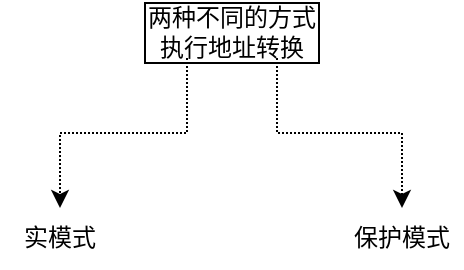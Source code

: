 <mxfile version="22.0.8" type="device" pages="6">
  <diagram name="总览" id="总览">
    <mxGraphModel dx="1221" dy="786" grid="0" gridSize="10" guides="1" tooltips="1" connect="1" arrows="1" fold="1" page="1" pageScale="1" pageWidth="827" pageHeight="1169" math="0" shadow="0">
      <root>
        <mxCell id="0" />
        <mxCell id="1" parent="0" />
        <mxCell id="tv5iXSpiIejumZKHIpF6-8" style="edgeStyle=orthogonalEdgeStyle;rounded=0;orthogonalLoop=1;jettySize=auto;html=1;exitX=0.25;exitY=1;exitDx=0;exitDy=0;entryX=0.5;entryY=0;entryDx=0;entryDy=0;dashed=1;dashPattern=1 1;" edge="1" parent="1" source="tv5iXSpiIejumZKHIpF6-1" target="tv5iXSpiIejumZKHIpF6-3">
          <mxGeometry relative="1" as="geometry" />
        </mxCell>
        <mxCell id="tv5iXSpiIejumZKHIpF6-9" style="edgeStyle=orthogonalEdgeStyle;rounded=0;orthogonalLoop=1;jettySize=auto;html=1;exitX=0.75;exitY=1;exitDx=0;exitDy=0;entryX=0.5;entryY=0;entryDx=0;entryDy=0;dashed=1;dashPattern=1 1;" edge="1" parent="1" source="tv5iXSpiIejumZKHIpF6-1" target="tv5iXSpiIejumZKHIpF6-2">
          <mxGeometry relative="1" as="geometry" />
        </mxCell>
        <mxCell id="tv5iXSpiIejumZKHIpF6-1" value="两种不同的方式执行地址转换" style="text;html=1;strokeColor=none;fillColor=none;align=center;verticalAlign=middle;whiteSpace=wrap;rounded=0;labelBorderColor=default;" vertex="1" parent="1">
          <mxGeometry x="161" y="81" width="90" height="27" as="geometry" />
        </mxCell>
        <mxCell id="tv5iXSpiIejumZKHIpF6-2" value="保护模式" style="text;html=1;strokeColor=none;fillColor=none;align=center;verticalAlign=middle;whiteSpace=wrap;rounded=0;" vertex="1" parent="1">
          <mxGeometry x="261" y="183" width="60" height="30" as="geometry" />
        </mxCell>
        <mxCell id="tv5iXSpiIejumZKHIpF6-3" value="实模式" style="text;html=1;strokeColor=none;fillColor=none;align=center;verticalAlign=middle;whiteSpace=wrap;rounded=0;" vertex="1" parent="1">
          <mxGeometry x="90" y="183" width="60" height="30" as="geometry" />
        </mxCell>
      </root>
    </mxGraphModel>
  </diagram>
  <diagram name="段选择器和段寄存器 Segment Selectors and Segmentation Registers" id="段选择器和段寄存器 Segment Selectors and Segmentation Registers">
    <mxGraphModel dx="1221" dy="786" grid="0" gridSize="10" guides="1" tooltips="1" connect="1" arrows="1" fold="1" page="1" pageScale="1" pageWidth="827" pageHeight="1169" math="0" shadow="0">
      <root>
        <mxCell id="0" />
        <mxCell id="1" parent="0" />
        <mxCell id="KNQ26-srj7X2-f6I845y-35" style="edgeStyle=orthogonalEdgeStyle;rounded=0;orthogonalLoop=1;jettySize=auto;html=1;entryX=0.25;entryY=0;entryDx=0;entryDy=0;dashed=1;dashPattern=1 1;" edge="1" parent="1" source="KNQ26-srj7X2-f6I845y-1" target="KNQ26-srj7X2-f6I845y-3">
          <mxGeometry relative="1" as="geometry" />
        </mxCell>
        <mxCell id="KNQ26-srj7X2-f6I845y-1" value="逻辑地址由两部分组成:段标识符和指定段内相对地址的偏移量。" style="text;whiteSpace=wrap;html=1;" vertex="1" parent="1">
          <mxGeometry x="261" y="205" width="367" height="29" as="geometry" />
        </mxCell>
        <mxCell id="KNQ26-srj7X2-f6I845y-13" style="edgeStyle=orthogonalEdgeStyle;rounded=0;orthogonalLoop=1;jettySize=auto;html=1;entryX=0.5;entryY=0;entryDx=0;entryDy=0;dashed=1;dashPattern=1 1;" edge="1" parent="1" source="KNQ26-srj7X2-f6I845y-4" target="KNQ26-srj7X2-f6I845y-1">
          <mxGeometry relative="1" as="geometry" />
        </mxCell>
        <mxCell id="KNQ26-srj7X2-f6I845y-4" value="逻辑地址" style="rounded=0;whiteSpace=wrap;html=1;dashed=1;" vertex="1" parent="1">
          <mxGeometry x="85" y="111" width="720" height="60" as="geometry" />
        </mxCell>
        <mxCell id="KNQ26-srj7X2-f6I845y-6" value="" style="group;dashed=1;" vertex="1" connectable="0" parent="1">
          <mxGeometry x="81" y="264" width="721" height="60" as="geometry" />
        </mxCell>
        <mxCell id="KNQ26-srj7X2-f6I845y-2" value="段标识符（段选择符）16位" style="rounded=0;whiteSpace=wrap;html=1;movable=1;resizable=1;rotatable=1;deletable=1;editable=1;locked=0;connectable=1;dashed=1;" vertex="1" parent="KNQ26-srj7X2-f6I845y-6">
          <mxGeometry width="244" height="60" as="geometry" />
        </mxCell>
        <mxCell id="KNQ26-srj7X2-f6I845y-3" value="偏移量 32位" style="rounded=0;whiteSpace=wrap;html=1;movable=1;resizable=1;rotatable=1;deletable=1;editable=1;locked=0;connectable=1;dashed=1;" vertex="1" parent="KNQ26-srj7X2-f6I845y-6">
          <mxGeometry x="244" width="477" height="60" as="geometry" />
        </mxCell>
        <mxCell id="KNQ26-srj7X2-f6I845y-31" value="" style="group" vertex="1" connectable="0" parent="1">
          <mxGeometry x="81" y="378" width="237" height="60" as="geometry" />
        </mxCell>
        <mxCell id="KNQ26-srj7X2-f6I845y-25" value="索引号 14位" style="rounded=0;whiteSpace=wrap;html=1;movable=1;resizable=1;rotatable=1;deletable=1;editable=1;locked=0;connectable=1;dashed=1;container=0;" vertex="1" parent="KNQ26-srj7X2-f6I845y-31">
          <mxGeometry width="181" height="60" as="geometry" />
        </mxCell>
        <mxCell id="KNQ26-srj7X2-f6I845y-27" value="TI&lt;br&gt;1位" style="rounded=0;whiteSpace=wrap;html=1;movable=1;resizable=1;rotatable=1;deletable=1;editable=1;locked=0;connectable=1;dashed=1;container=0;" vertex="1" parent="KNQ26-srj7X2-f6I845y-31">
          <mxGeometry x="181" width="28" height="60" as="geometry" />
        </mxCell>
        <mxCell id="KNQ26-srj7X2-f6I845y-28" value="RPL&lt;br&gt;1位" style="rounded=0;whiteSpace=wrap;html=1;movable=1;resizable=1;rotatable=1;deletable=1;editable=1;locked=0;connectable=1;dashed=1;container=0;" vertex="1" parent="KNQ26-srj7X2-f6I845y-31">
          <mxGeometry x="209" width="28" height="60" as="geometry" />
        </mxCell>
        <mxCell id="KNQ26-srj7X2-f6I845y-30" style="edgeStyle=orthogonalEdgeStyle;rounded=0;orthogonalLoop=1;jettySize=auto;html=1;entryX=0.678;entryY=0.039;entryDx=0;entryDy=0;entryPerimeter=0;dashed=1;dashPattern=1 1;" edge="1" parent="1" source="KNQ26-srj7X2-f6I845y-2" target="KNQ26-srj7X2-f6I845y-25">
          <mxGeometry relative="1" as="geometry">
            <mxPoint x="203" y="386.667" as="targetPoint" />
          </mxGeometry>
        </mxCell>
        <mxCell id="KNQ26-srj7X2-f6I845y-33" style="edgeStyle=orthogonalEdgeStyle;rounded=0;orthogonalLoop=1;jettySize=auto;html=1;entryX=0.5;entryY=0;entryDx=0;entryDy=0;dashed=1;dashPattern=1 1;" edge="1" parent="1" source="KNQ26-srj7X2-f6I845y-25" target="KNQ26-srj7X2-f6I845y-17">
          <mxGeometry relative="1" as="geometry" />
        </mxCell>
        <mxCell id="KNQ26-srj7X2-f6I845y-34" value="" style="group" vertex="1" connectable="0" parent="1">
          <mxGeometry x="50" y="486" width="244" height="143" as="geometry" />
        </mxCell>
        <mxCell id="KNQ26-srj7X2-f6I845y-17" value="为了方便快速检索段选择器，处理器提供了段寄存器，其唯一目的是保存段选择符。" style="text;whiteSpace=wrap;html=1;container=0;" vertex="1" parent="KNQ26-srj7X2-f6I845y-34">
          <mxGeometry x="3" width="238" height="41" as="geometry" />
        </mxCell>
        <mxCell id="KNQ26-srj7X2-f6I845y-20" value="段寄存器" style="rounded=0;whiteSpace=wrap;html=1;movable=1;resizable=1;rotatable=1;deletable=1;editable=1;locked=0;connectable=1;container=0;" vertex="1" parent="KNQ26-srj7X2-f6I845y-34">
          <mxGeometry y="83" width="244" height="60" as="geometry" />
        </mxCell>
        <mxCell id="KNQ26-srj7X2-f6I845y-22" style="edgeStyle=orthogonalEdgeStyle;rounded=0;orthogonalLoop=1;jettySize=auto;html=1;entryX=0.5;entryY=0;entryDx=0;entryDy=0;dashed=1;dashPattern=1 1;" edge="1" parent="KNQ26-srj7X2-f6I845y-34" source="KNQ26-srj7X2-f6I845y-17" target="KNQ26-srj7X2-f6I845y-20">
          <mxGeometry relative="1" as="geometry" />
        </mxCell>
      </root>
    </mxGraphModel>
  </diagram>
  <diagram name="段描述符 Segment Descriptors" id="段描述符 Segment Descriptors">
    <mxGraphModel dx="1436" dy="925" grid="0" gridSize="10" guides="1" tooltips="1" connect="1" arrows="1" fold="1" page="1" pageScale="1" pageWidth="827" pageHeight="1169" math="0" shadow="0">
      <root>
        <mxCell id="0" />
        <mxCell id="1" parent="0" />
        <mxCell id="fHKCDDGtWjm0DebnSbes-6" style="edgeStyle=orthogonalEdgeStyle;rounded=0;orthogonalLoop=1;jettySize=auto;html=1;entryX=0.5;entryY=0;entryDx=0;entryDy=0;dashed=1;dashPattern=1 1;" edge="1" parent="1" source="EfzD0NuxS5N4ZFLKiu7Y-2" target="fHKCDDGtWjm0DebnSbes-3">
          <mxGeometry relative="1" as="geometry" />
        </mxCell>
        <mxCell id="fHKCDDGtWjm0DebnSbes-12" style="edgeStyle=orthogonalEdgeStyle;rounded=0;orthogonalLoop=1;jettySize=auto;html=1;exitX=0.5;exitY=1;exitDx=0;exitDy=0;entryX=0.5;entryY=0;entryDx=0;entryDy=0;dashed=1;dashPattern=1 1;" edge="1" parent="1" source="EfzD0NuxS5N4ZFLKiu7Y-2" target="fHKCDDGtWjm0DebnSbes-4">
          <mxGeometry relative="1" as="geometry" />
        </mxCell>
        <mxCell id="fHKCDDGtWjm0DebnSbes-13" style="edgeStyle=orthogonalEdgeStyle;rounded=0;orthogonalLoop=1;jettySize=auto;html=1;exitX=0.5;exitY=1;exitDx=0;exitDy=0;dashed=1;dashPattern=1 1;" edge="1" parent="1" source="EfzD0NuxS5N4ZFLKiu7Y-2" target="fHKCDDGtWjm0DebnSbes-5">
          <mxGeometry relative="1" as="geometry" />
        </mxCell>
        <mxCell id="EfzD0NuxS5N4ZFLKiu7Y-2" value="每个段由一个8字节的段描述符表示，该段描述符描述了段的特征" style="text;html=1;strokeColor=none;fillColor=none;align=center;verticalAlign=middle;whiteSpace=wrap;rounded=0;" vertex="1" parent="1">
          <mxGeometry x="70" y="304" width="187" height="27" as="geometry" />
        </mxCell>
        <mxCell id="fHKCDDGtWjm0DebnSbes-1" style="edgeStyle=orthogonalEdgeStyle;rounded=0;orthogonalLoop=1;jettySize=auto;html=1;entryX=0.5;entryY=0;entryDx=0;entryDy=0;dashed=1;dashPattern=1 1;" edge="1" parent="1" source="EfzD0NuxS5N4ZFLKiu7Y-3" target="EfzD0NuxS5N4ZFLKiu7Y-2">
          <mxGeometry relative="1" as="geometry" />
        </mxCell>
        <mxCell id="EfzD0NuxS5N4ZFLKiu7Y-3" value="段描述符" style="rounded=0;whiteSpace=wrap;html=1;dashed=1;" vertex="1" parent="1">
          <mxGeometry x="103.5" y="191" width="120" height="60" as="geometry" />
        </mxCell>
        <mxCell id="fHKCDDGtWjm0DebnSbes-195" style="edgeStyle=orthogonalEdgeStyle;rounded=0;orthogonalLoop=1;jettySize=auto;html=1;entryX=0.25;entryY=0;entryDx=0;entryDy=0;fillColor=#f5f5f5;strokeColor=#666666;exitX=0.5;exitY=1;exitDx=0;exitDy=0;dashed=1;dashPattern=1 1;" edge="1" parent="1" source="fHKCDDGtWjm0DebnSbes-3" target="fHKCDDGtWjm0DebnSbes-81">
          <mxGeometry relative="1" as="geometry">
            <mxPoint x="129" y="456" as="sourcePoint" />
          </mxGeometry>
        </mxCell>
        <mxCell id="fHKCDDGtWjm0DebnSbes-3" value="代码段描述符" style="text;html=1;strokeColor=#666666;fillColor=#f5f5f5;align=center;verticalAlign=middle;whiteSpace=wrap;rounded=0;fontColor=#333333;" vertex="1" parent="1">
          <mxGeometry x="74" y="429" width="78" height="24" as="geometry" />
        </mxCell>
        <mxCell id="fHKCDDGtWjm0DebnSbes-4" value="数据段描述符" style="text;html=1;strokeColor=#6c8ebf;fillColor=#dae8fc;align=center;verticalAlign=middle;whiteSpace=wrap;rounded=0;" vertex="1" parent="1">
          <mxGeometry x="197" y="429" width="78" height="24" as="geometry" />
        </mxCell>
        <mxCell id="fHKCDDGtWjm0DebnSbes-5" value="任务状态段描述符" style="text;html=1;strokeColor=#82b366;fillColor=#d5e8d4;align=center;verticalAlign=middle;whiteSpace=wrap;rounded=0;" vertex="1" parent="1">
          <mxGeometry x="305" y="430" width="99" height="24" as="geometry" />
        </mxCell>
        <mxCell id="fHKCDDGtWjm0DebnSbes-101" value="" style="group;fillColor=#f5f5f5;fontColor=#333333;strokeColor=#666666;" vertex="1" connectable="0" parent="1">
          <mxGeometry x="74" y="519" width="1260" height="60" as="geometry" />
        </mxCell>
        <mxCell id="fHKCDDGtWjm0DebnSbes-81" value="BASE 8位" style="rounded=0;whiteSpace=wrap;html=1;fillColor=#f5f5f5;fontColor=#333333;strokeColor=#666666;" vertex="1" parent="fHKCDDGtWjm0DebnSbes-101">
          <mxGeometry width="160" height="60" as="geometry" />
        </mxCell>
        <mxCell id="fHKCDDGtWjm0DebnSbes-82" value="G &lt;br&gt;1位" style="rounded=0;whiteSpace=wrap;html=1;fillColor=#f5f5f5;fontColor=#333333;strokeColor=#666666;" vertex="1" parent="fHKCDDGtWjm0DebnSbes-101">
          <mxGeometry x="160" width="20" height="60" as="geometry" />
        </mxCell>
        <mxCell id="fHKCDDGtWjm0DebnSbes-83" value="B&lt;br&gt;1位" style="rounded=0;whiteSpace=wrap;html=1;fillColor=#f5f5f5;fontColor=#333333;strokeColor=#666666;" vertex="1" parent="fHKCDDGtWjm0DebnSbes-101">
          <mxGeometry x="179.5" width="20" height="60" as="geometry" />
        </mxCell>
        <mxCell id="fHKCDDGtWjm0DebnSbes-84" value="0" style="rounded=0;whiteSpace=wrap;html=1;fillColor=#f5f5f5;fontColor=#333333;strokeColor=#666666;" vertex="1" parent="fHKCDDGtWjm0DebnSbes-101">
          <mxGeometry x="199.5" width="20" height="60" as="geometry" />
        </mxCell>
        <mxCell id="fHKCDDGtWjm0DebnSbes-85" value="A&lt;br style=&quot;font-size: 12px;&quot;&gt;V&lt;br style=&quot;font-size: 12px;&quot;&gt;L" style="rounded=0;whiteSpace=wrap;html=1;fontSize=12;fillColor=#f5f5f5;fontColor=#333333;strokeColor=#666666;" vertex="1" parent="fHKCDDGtWjm0DebnSbes-101">
          <mxGeometry x="219.5" width="20" height="60" as="geometry" />
        </mxCell>
        <mxCell id="fHKCDDGtWjm0DebnSbes-86" value="LIMIT 4位" style="rounded=0;whiteSpace=wrap;html=1;fillColor=#f5f5f5;fontColor=#333333;strokeColor=#666666;" vertex="1" parent="fHKCDDGtWjm0DebnSbes-101">
          <mxGeometry x="239.5" width="80" height="60" as="geometry" />
        </mxCell>
        <mxCell id="fHKCDDGtWjm0DebnSbes-87" value="1" style="rounded=0;whiteSpace=wrap;html=1;fontSize=12;fillColor=#f5f5f5;fontColor=#333333;strokeColor=#666666;" vertex="1" parent="fHKCDDGtWjm0DebnSbes-101">
          <mxGeometry x="319.5" width="20" height="60" as="geometry" />
        </mxCell>
        <mxCell id="fHKCDDGtWjm0DebnSbes-88" value="D&lt;br&gt;P&lt;br&gt;L" style="rounded=0;whiteSpace=wrap;html=1;fontSize=12;fillColor=#f5f5f5;fontColor=#333333;strokeColor=#666666;" vertex="1" parent="fHKCDDGtWjm0DebnSbes-101">
          <mxGeometry x="340" width="20" height="60" as="geometry" />
        </mxCell>
        <mxCell id="fHKCDDGtWjm0DebnSbes-89" value="S&lt;br&gt;=&lt;br&gt;1" style="rounded=0;whiteSpace=wrap;html=1;fontSize=12;fillColor=#f5f5f5;fontColor=#333333;strokeColor=#666666;" vertex="1" parent="fHKCDDGtWjm0DebnSbes-101">
          <mxGeometry x="360" width="20" height="60" as="geometry" />
        </mxCell>
        <mxCell id="fHKCDDGtWjm0DebnSbes-90" value="TYPE 4位" style="rounded=0;whiteSpace=wrap;html=1;fontSize=12;fillColor=#f5f5f5;fontColor=#333333;strokeColor=#666666;" vertex="1" parent="fHKCDDGtWjm0DebnSbes-101">
          <mxGeometry x="380" width="80" height="60" as="geometry" />
        </mxCell>
        <mxCell id="fHKCDDGtWjm0DebnSbes-91" value="BASE 24位" style="rounded=0;whiteSpace=wrap;html=1;fontSize=12;fillColor=#f5f5f5;fontColor=#333333;strokeColor=#666666;" vertex="1" parent="fHKCDDGtWjm0DebnSbes-101">
          <mxGeometry x="460" width="480" height="60" as="geometry" />
        </mxCell>
        <mxCell id="fHKCDDGtWjm0DebnSbes-100" value="LIMIT 24位" style="rounded=0;whiteSpace=wrap;html=1;fontSize=12;fillColor=#f5f5f5;fontColor=#333333;strokeColor=#666666;" vertex="1" parent="fHKCDDGtWjm0DebnSbes-101">
          <mxGeometry x="940" width="320" height="60" as="geometry" />
        </mxCell>
        <mxCell id="fHKCDDGtWjm0DebnSbes-141" value="" style="group;fillColor=#dae8fc;strokeColor=#6c8ebf;" vertex="1" connectable="0" parent="1">
          <mxGeometry x="76" y="619" width="1260" height="60" as="geometry" />
        </mxCell>
        <mxCell id="fHKCDDGtWjm0DebnSbes-142" value="BASE 8位" style="rounded=0;whiteSpace=wrap;html=1;fillColor=#dae8fc;strokeColor=#6c8ebf;" vertex="1" parent="fHKCDDGtWjm0DebnSbes-141">
          <mxGeometry width="160" height="60" as="geometry" />
        </mxCell>
        <mxCell id="fHKCDDGtWjm0DebnSbes-143" value="G &lt;br&gt;1位" style="rounded=0;whiteSpace=wrap;html=1;fillColor=#dae8fc;strokeColor=#6c8ebf;" vertex="1" parent="fHKCDDGtWjm0DebnSbes-141">
          <mxGeometry x="160" width="20" height="60" as="geometry" />
        </mxCell>
        <mxCell id="fHKCDDGtWjm0DebnSbes-144" value="D&lt;br&gt;1位" style="rounded=0;whiteSpace=wrap;html=1;fillColor=#dae8fc;strokeColor=#6c8ebf;" vertex="1" parent="fHKCDDGtWjm0DebnSbes-141">
          <mxGeometry x="179.5" width="20" height="60" as="geometry" />
        </mxCell>
        <mxCell id="fHKCDDGtWjm0DebnSbes-145" value="0" style="rounded=0;whiteSpace=wrap;html=1;fillColor=#dae8fc;strokeColor=#6c8ebf;" vertex="1" parent="fHKCDDGtWjm0DebnSbes-141">
          <mxGeometry x="199.5" width="20" height="60" as="geometry" />
        </mxCell>
        <mxCell id="fHKCDDGtWjm0DebnSbes-146" value="A&lt;br style=&quot;font-size: 12px;&quot;&gt;V&lt;br style=&quot;font-size: 12px;&quot;&gt;L" style="rounded=0;whiteSpace=wrap;html=1;fontSize=12;fillColor=#dae8fc;strokeColor=#6c8ebf;" vertex="1" parent="fHKCDDGtWjm0DebnSbes-141">
          <mxGeometry x="219.5" width="20" height="60" as="geometry" />
        </mxCell>
        <mxCell id="fHKCDDGtWjm0DebnSbes-147" value="LIMIT 4位" style="rounded=0;whiteSpace=wrap;html=1;fillColor=#dae8fc;strokeColor=#6c8ebf;" vertex="1" parent="fHKCDDGtWjm0DebnSbes-141">
          <mxGeometry x="239.5" width="80" height="60" as="geometry" />
        </mxCell>
        <mxCell id="fHKCDDGtWjm0DebnSbes-148" value="1" style="rounded=0;whiteSpace=wrap;html=1;fontSize=12;fillColor=#dae8fc;strokeColor=#6c8ebf;" vertex="1" parent="fHKCDDGtWjm0DebnSbes-141">
          <mxGeometry x="319.5" width="20" height="60" as="geometry" />
        </mxCell>
        <mxCell id="fHKCDDGtWjm0DebnSbes-149" value="D&lt;br&gt;P&lt;br&gt;L" style="rounded=0;whiteSpace=wrap;html=1;fontSize=12;fillColor=#dae8fc;strokeColor=#6c8ebf;" vertex="1" parent="fHKCDDGtWjm0DebnSbes-141">
          <mxGeometry x="340" width="20" height="60" as="geometry" />
        </mxCell>
        <mxCell id="fHKCDDGtWjm0DebnSbes-150" value="S&lt;br&gt;=&lt;br&gt;1" style="rounded=0;whiteSpace=wrap;html=1;fontSize=12;fillColor=#dae8fc;strokeColor=#6c8ebf;" vertex="1" parent="fHKCDDGtWjm0DebnSbes-141">
          <mxGeometry x="360" width="20" height="60" as="geometry" />
        </mxCell>
        <mxCell id="fHKCDDGtWjm0DebnSbes-151" value="TYPE 4位" style="rounded=0;whiteSpace=wrap;html=1;fontSize=12;fillColor=#dae8fc;strokeColor=#6c8ebf;" vertex="1" parent="fHKCDDGtWjm0DebnSbes-141">
          <mxGeometry x="380" width="80" height="60" as="geometry" />
        </mxCell>
        <mxCell id="fHKCDDGtWjm0DebnSbes-152" value="BASE 24位" style="rounded=0;whiteSpace=wrap;html=1;fontSize=12;fillColor=#dae8fc;strokeColor=#6c8ebf;" vertex="1" parent="fHKCDDGtWjm0DebnSbes-141">
          <mxGeometry x="460" width="480" height="60" as="geometry" />
        </mxCell>
        <mxCell id="fHKCDDGtWjm0DebnSbes-153" value="LIMIT 24位" style="rounded=0;whiteSpace=wrap;html=1;fontSize=12;fillColor=#dae8fc;strokeColor=#6c8ebf;" vertex="1" parent="fHKCDDGtWjm0DebnSbes-141">
          <mxGeometry x="940" width="320" height="60" as="geometry" />
        </mxCell>
        <mxCell id="fHKCDDGtWjm0DebnSbes-154" value="" style="group;fillColor=#d5e8d4;strokeColor=#82b366;" vertex="1" connectable="0" parent="1">
          <mxGeometry x="76" y="716" width="1260" height="60" as="geometry" />
        </mxCell>
        <mxCell id="fHKCDDGtWjm0DebnSbes-155" value="BASE 8位" style="rounded=0;whiteSpace=wrap;html=1;fillColor=#d5e8d4;strokeColor=#82b366;" vertex="1" parent="fHKCDDGtWjm0DebnSbes-154">
          <mxGeometry width="160" height="60" as="geometry" />
        </mxCell>
        <mxCell id="fHKCDDGtWjm0DebnSbes-156" value="G &lt;br&gt;1位" style="rounded=0;whiteSpace=wrap;html=1;fillColor=#d5e8d4;strokeColor=#82b366;" vertex="1" parent="fHKCDDGtWjm0DebnSbes-154">
          <mxGeometry x="160" width="20" height="60" as="geometry" />
        </mxCell>
        <mxCell id="fHKCDDGtWjm0DebnSbes-157" value="" style="rounded=0;whiteSpace=wrap;html=1;fillColor=#d5e8d4;strokeColor=#82b366;" vertex="1" parent="fHKCDDGtWjm0DebnSbes-154">
          <mxGeometry x="179.5" width="20" height="60" as="geometry" />
        </mxCell>
        <mxCell id="fHKCDDGtWjm0DebnSbes-158" value="0" style="rounded=0;whiteSpace=wrap;html=1;fillColor=#d5e8d4;strokeColor=#82b366;" vertex="1" parent="fHKCDDGtWjm0DebnSbes-154">
          <mxGeometry x="199.5" width="20" height="60" as="geometry" />
        </mxCell>
        <mxCell id="fHKCDDGtWjm0DebnSbes-159" value="" style="rounded=0;whiteSpace=wrap;html=1;fontSize=12;fillColor=#d5e8d4;strokeColor=#82b366;" vertex="1" parent="fHKCDDGtWjm0DebnSbes-154">
          <mxGeometry x="219.5" width="20" height="60" as="geometry" />
        </mxCell>
        <mxCell id="fHKCDDGtWjm0DebnSbes-160" value="LIMIT 4位" style="rounded=0;whiteSpace=wrap;html=1;fillColor=#d5e8d4;strokeColor=#82b366;" vertex="1" parent="fHKCDDGtWjm0DebnSbes-154">
          <mxGeometry x="239.5" width="80" height="60" as="geometry" />
        </mxCell>
        <mxCell id="fHKCDDGtWjm0DebnSbes-161" value="1" style="rounded=0;whiteSpace=wrap;html=1;fontSize=12;fillColor=#d5e8d4;strokeColor=#82b366;" vertex="1" parent="fHKCDDGtWjm0DebnSbes-154">
          <mxGeometry x="319.5" width="20" height="60" as="geometry" />
        </mxCell>
        <mxCell id="fHKCDDGtWjm0DebnSbes-162" value="D&lt;br&gt;P&lt;br&gt;L" style="rounded=0;whiteSpace=wrap;html=1;fontSize=12;fillColor=#d5e8d4;strokeColor=#82b366;" vertex="1" parent="fHKCDDGtWjm0DebnSbes-154">
          <mxGeometry x="340" width="20" height="60" as="geometry" />
        </mxCell>
        <mxCell id="fHKCDDGtWjm0DebnSbes-163" value="S&lt;br&gt;=&lt;br&gt;1" style="rounded=0;whiteSpace=wrap;html=1;fontSize=12;fillColor=#d5e8d4;strokeColor=#82b366;" vertex="1" parent="fHKCDDGtWjm0DebnSbes-154">
          <mxGeometry x="360" width="20" height="60" as="geometry" />
        </mxCell>
        <mxCell id="fHKCDDGtWjm0DebnSbes-164" value="TYPE 4位" style="rounded=0;whiteSpace=wrap;html=1;fontSize=12;fillColor=#d5e8d4;strokeColor=#82b366;" vertex="1" parent="fHKCDDGtWjm0DebnSbes-154">
          <mxGeometry x="380" width="80" height="60" as="geometry" />
        </mxCell>
        <mxCell id="fHKCDDGtWjm0DebnSbes-165" value="BASE 24位" style="rounded=0;whiteSpace=wrap;html=1;fontSize=12;fillColor=#d5e8d4;strokeColor=#82b366;" vertex="1" parent="fHKCDDGtWjm0DebnSbes-154">
          <mxGeometry x="460" width="480" height="60" as="geometry" />
        </mxCell>
        <mxCell id="fHKCDDGtWjm0DebnSbes-166" value="LIMIT 24位" style="rounded=0;whiteSpace=wrap;html=1;fontSize=12;fillColor=#d5e8d4;strokeColor=#82b366;" vertex="1" parent="fHKCDDGtWjm0DebnSbes-154">
          <mxGeometry x="940" width="320" height="60" as="geometry" />
        </mxCell>
        <mxCell id="fHKCDDGtWjm0DebnSbes-196" style="edgeStyle=orthogonalEdgeStyle;rounded=0;orthogonalLoop=1;jettySize=auto;html=1;entryX=1;entryY=0;entryDx=0;entryDy=0;fillColor=#dae8fc;strokeColor=#6c8ebf;exitX=0.5;exitY=1;exitDx=0;exitDy=0;dashed=1;dashPattern=1 1;" edge="1" parent="1" source="fHKCDDGtWjm0DebnSbes-4" target="fHKCDDGtWjm0DebnSbes-142">
          <mxGeometry relative="1" as="geometry">
            <mxPoint x="241" y="435" as="sourcePoint" />
          </mxGeometry>
        </mxCell>
        <mxCell id="fHKCDDGtWjm0DebnSbes-197" style="edgeStyle=orthogonalEdgeStyle;rounded=0;orthogonalLoop=1;jettySize=auto;html=1;entryX=0.5;entryY=0;entryDx=0;entryDy=0;fillColor=#d5e8d4;strokeColor=#82b366;exitX=0.5;exitY=1;exitDx=0;exitDy=0;dashed=1;dashPattern=1 1;" edge="1" parent="1" source="fHKCDDGtWjm0DebnSbes-5" target="fHKCDDGtWjm0DebnSbes-160">
          <mxGeometry relative="1" as="geometry">
            <mxPoint x="376" y="438" as="sourcePoint" />
          </mxGeometry>
        </mxCell>
      </root>
    </mxGraphModel>
  </diagram>
  <diagram name="快速访问段描述符 Fast Access to Segment Descriptors" id="快速访问段描述符 Fast Access to Segment Descriptors">
    <mxGraphModel dx="1221" dy="786" grid="0" gridSize="10" guides="1" tooltips="1" connect="1" arrows="1" fold="1" page="1" pageScale="1" pageWidth="827" pageHeight="1169" math="0" shadow="0">
      <root>
        <mxCell id="0" />
        <mxCell id="1" parent="0" />
      </root>
    </mxGraphModel>
  </diagram>
  <diagram name="分段单元 Segmentation Unit" id="分段单元 Segmentation Unit">
    <mxGraphModel grid="0">
      <root>
        <mxCell id="0" />
        <mxCell id="1" parent="0" />
      </root>
    </mxGraphModel>
  </diagram>
  <diagram name="补充" id="补充">
    <mxGraphModel grid="0">
      <root>
        <mxCell id="0" />
        <mxCell id="1" parent="0" />
      </root>
    </mxGraphModel>
  </diagram>
</mxfile>
